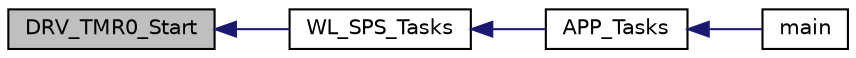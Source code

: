 digraph "DRV_TMR0_Start"
{
  edge [fontname="Helvetica",fontsize="10",labelfontname="Helvetica",labelfontsize="10"];
  node [fontname="Helvetica",fontsize="10",shape=record];
  rankdir="LR";
  Node239 [label="DRV_TMR0_Start",height=0.2,width=0.4,color="black", fillcolor="grey75", style="filled", fontcolor="black"];
  Node239 -> Node240 [dir="back",color="midnightblue",fontsize="10",style="solid",fontname="Helvetica"];
  Node240 [label="WL_SPS_Tasks",height=0.2,width=0.4,color="black", fillcolor="white", style="filled",URL="$wl__sps_8c.html#a549aa5a98dca8454731e095fc9050751"];
  Node240 -> Node241 [dir="back",color="midnightblue",fontsize="10",style="solid",fontname="Helvetica"];
  Node241 [label="APP_Tasks",height=0.2,width=0.4,color="black", fillcolor="white", style="filled",URL="$inszt__wl__sps_8c.html#a859aee46b660cfee47cfd45ce08f6862"];
  Node241 -> Node242 [dir="back",color="midnightblue",fontsize="10",style="solid",fontname="Helvetica"];
  Node242 [label="main",height=0.2,width=0.4,color="black", fillcolor="white", style="filled",URL="$main_8c.html#a840291bc02cba5474a4cb46a9b9566fe"];
}
